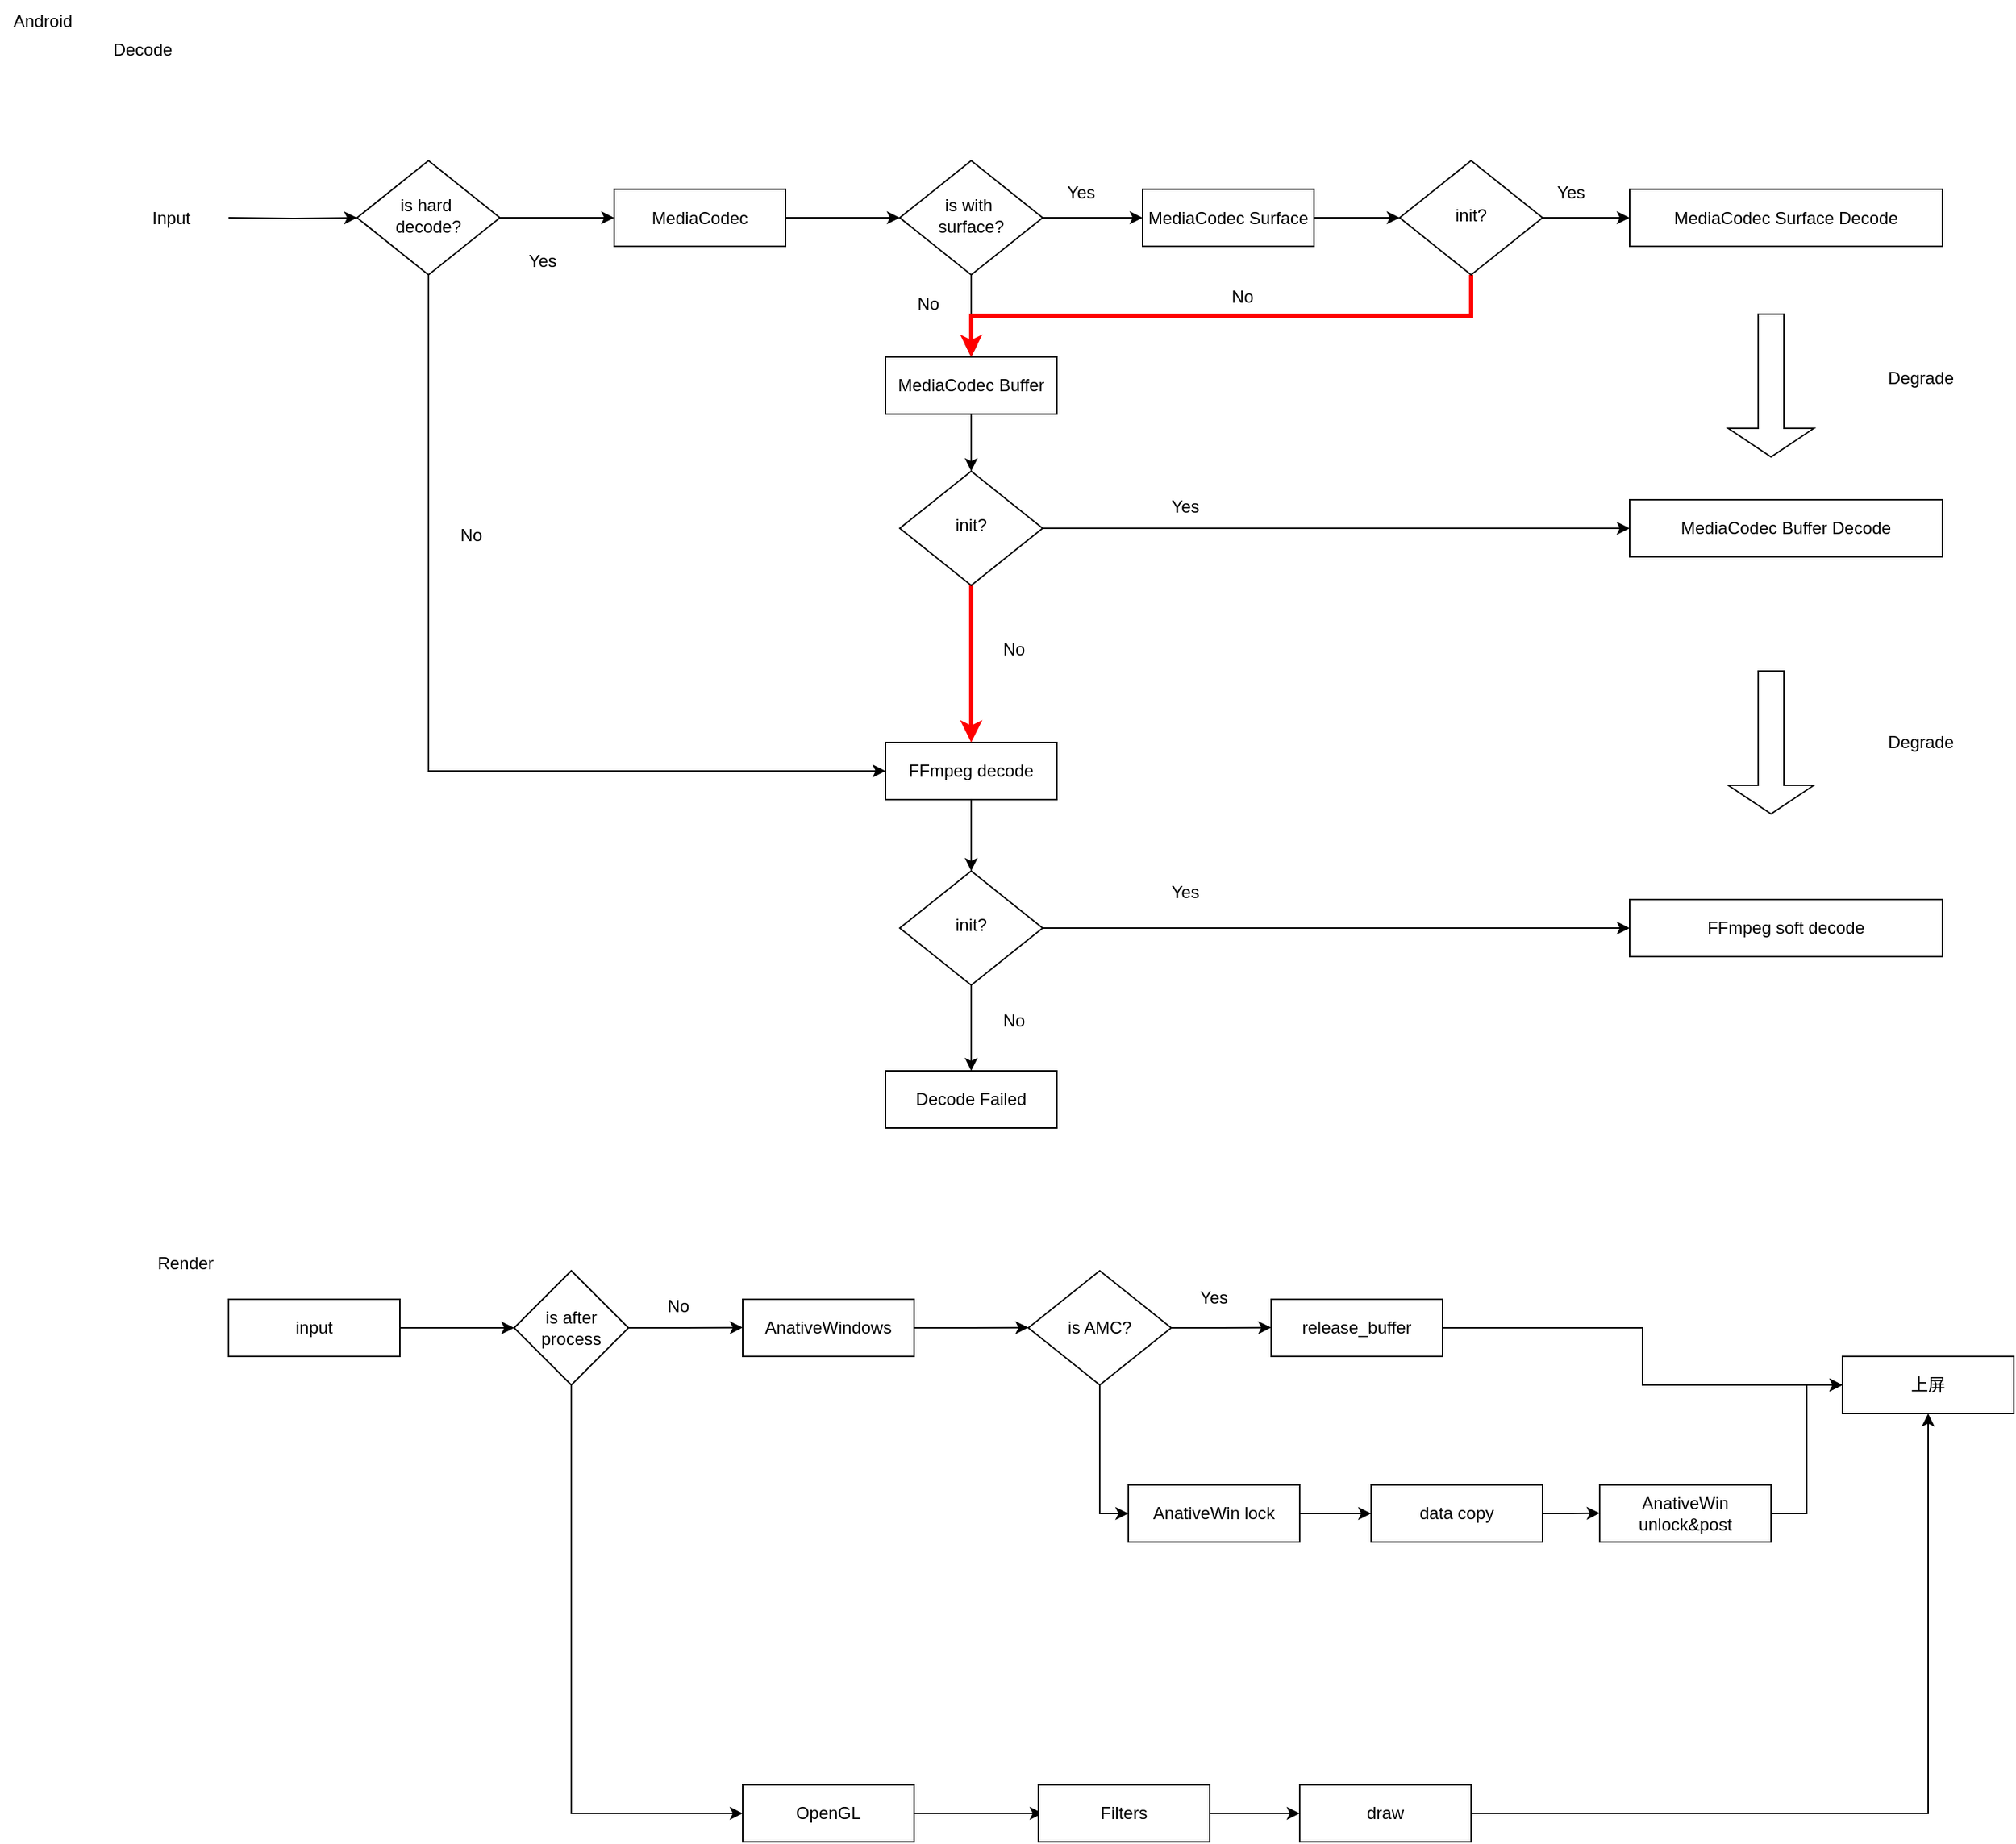<mxfile version="26.2.15">
  <diagram id="C5RBs43oDa-KdzZeNtuy" name="Page-1">
    <mxGraphModel dx="1455" dy="938" grid="1" gridSize="10" guides="1" tooltips="1" connect="1" arrows="1" fold="1" page="1" pageScale="1" pageWidth="827" pageHeight="1169" math="0" shadow="0">
      <root>
        <mxCell id="WIyWlLk6GJQsqaUBKTNV-0" />
        <mxCell id="WIyWlLk6GJQsqaUBKTNV-1" parent="WIyWlLk6GJQsqaUBKTNV-0" />
        <mxCell id="5uu5aBmncG10JEkU3Hsd-0" value="Android" style="text;html=1;align=center;verticalAlign=middle;whiteSpace=wrap;rounded=0;" parent="WIyWlLk6GJQsqaUBKTNV-1" vertex="1">
          <mxGeometry x="40" y="490" width="60" height="30" as="geometry" />
        </mxCell>
        <mxCell id="5uu5aBmncG10JEkU3Hsd-10" style="edgeStyle=orthogonalEdgeStyle;rounded=0;orthogonalLoop=1;jettySize=auto;html=1;exitX=1;exitY=0.5;exitDx=0;exitDy=0;" parent="WIyWlLk6GJQsqaUBKTNV-1" target="5uu5aBmncG10JEkU3Hsd-9" edge="1">
          <mxGeometry relative="1" as="geometry">
            <mxPoint x="200" y="642.5" as="sourcePoint" />
          </mxGeometry>
        </mxCell>
        <mxCell id="5uu5aBmncG10JEkU3Hsd-3" value="Decode" style="text;html=1;align=center;verticalAlign=middle;whiteSpace=wrap;rounded=0;" parent="WIyWlLk6GJQsqaUBKTNV-1" vertex="1">
          <mxGeometry x="110" y="510" width="60" height="30" as="geometry" />
        </mxCell>
        <mxCell id="5uu5aBmncG10JEkU3Hsd-22" style="edgeStyle=orthogonalEdgeStyle;rounded=0;orthogonalLoop=1;jettySize=auto;html=1;exitX=1;exitY=0.5;exitDx=0;exitDy=0;entryX=0;entryY=0.5;entryDx=0;entryDy=0;" parent="WIyWlLk6GJQsqaUBKTNV-1" source="5uu5aBmncG10JEkU3Hsd-9" target="5uu5aBmncG10JEkU3Hsd-21" edge="1">
          <mxGeometry relative="1" as="geometry" />
        </mxCell>
        <mxCell id="5uu5aBmncG10JEkU3Hsd-58" style="edgeStyle=orthogonalEdgeStyle;rounded=0;orthogonalLoop=1;jettySize=auto;html=1;exitX=0.5;exitY=1;exitDx=0;exitDy=0;entryX=0;entryY=0.5;entryDx=0;entryDy=0;" parent="WIyWlLk6GJQsqaUBKTNV-1" source="5uu5aBmncG10JEkU3Hsd-9" target="5uu5aBmncG10JEkU3Hsd-20" edge="1">
          <mxGeometry relative="1" as="geometry" />
        </mxCell>
        <mxCell id="5uu5aBmncG10JEkU3Hsd-9" value="is hard&amp;nbsp;&lt;div&gt;decode?&lt;/div&gt;" style="rhombus;whiteSpace=wrap;html=1;shadow=0;fontFamily=Helvetica;fontSize=12;align=center;strokeWidth=1;spacing=6;spacingTop=-4;" parent="WIyWlLk6GJQsqaUBKTNV-1" vertex="1">
          <mxGeometry x="290" y="602.5" width="100" height="80" as="geometry" />
        </mxCell>
        <mxCell id="5uu5aBmncG10JEkU3Hsd-19" value="Input" style="text;html=1;align=center;verticalAlign=middle;whiteSpace=wrap;rounded=0;" parent="WIyWlLk6GJQsqaUBKTNV-1" vertex="1">
          <mxGeometry x="130" y="627.5" width="60" height="30" as="geometry" />
        </mxCell>
        <mxCell id="5uu5aBmncG10JEkU3Hsd-62" style="edgeStyle=orthogonalEdgeStyle;rounded=0;orthogonalLoop=1;jettySize=auto;html=1;exitX=0.5;exitY=1;exitDx=0;exitDy=0;entryX=0.5;entryY=0;entryDx=0;entryDy=0;" parent="WIyWlLk6GJQsqaUBKTNV-1" source="5uu5aBmncG10JEkU3Hsd-20" target="5uu5aBmncG10JEkU3Hsd-61" edge="1">
          <mxGeometry relative="1" as="geometry" />
        </mxCell>
        <mxCell id="5uu5aBmncG10JEkU3Hsd-20" value="FFmpeg decode" style="rounded=0;whiteSpace=wrap;html=1;" parent="WIyWlLk6GJQsqaUBKTNV-1" vertex="1">
          <mxGeometry x="660" y="1010" width="120" height="40" as="geometry" />
        </mxCell>
        <mxCell id="5uu5aBmncG10JEkU3Hsd-27" style="edgeStyle=orthogonalEdgeStyle;rounded=0;orthogonalLoop=1;jettySize=auto;html=1;exitX=1;exitY=0.5;exitDx=0;exitDy=0;entryX=0;entryY=0.5;entryDx=0;entryDy=0;" parent="WIyWlLk6GJQsqaUBKTNV-1" source="5uu5aBmncG10JEkU3Hsd-21" target="5uu5aBmncG10JEkU3Hsd-26" edge="1">
          <mxGeometry relative="1" as="geometry" />
        </mxCell>
        <mxCell id="5uu5aBmncG10JEkU3Hsd-21" value="MediaCodec" style="rounded=0;whiteSpace=wrap;html=1;" parent="WIyWlLk6GJQsqaUBKTNV-1" vertex="1">
          <mxGeometry x="470" y="622.5" width="120" height="40" as="geometry" />
        </mxCell>
        <mxCell id="5uu5aBmncG10JEkU3Hsd-23" value="Yes" style="text;html=1;align=center;verticalAlign=middle;whiteSpace=wrap;rounded=0;" parent="WIyWlLk6GJQsqaUBKTNV-1" vertex="1">
          <mxGeometry x="390" y="657.5" width="60" height="30" as="geometry" />
        </mxCell>
        <mxCell id="5uu5aBmncG10JEkU3Hsd-33" style="edgeStyle=orthogonalEdgeStyle;rounded=0;orthogonalLoop=1;jettySize=auto;html=1;exitX=0.5;exitY=1;exitDx=0;exitDy=0;" parent="WIyWlLk6GJQsqaUBKTNV-1" source="5uu5aBmncG10JEkU3Hsd-26" edge="1">
          <mxGeometry relative="1" as="geometry">
            <mxPoint x="720" y="740" as="targetPoint" />
          </mxGeometry>
        </mxCell>
        <mxCell id="5uu5aBmncG10JEkU3Hsd-38" style="edgeStyle=orthogonalEdgeStyle;rounded=0;orthogonalLoop=1;jettySize=auto;html=1;exitX=1;exitY=0.5;exitDx=0;exitDy=0;entryX=0;entryY=0.5;entryDx=0;entryDy=0;" parent="WIyWlLk6GJQsqaUBKTNV-1" source="5uu5aBmncG10JEkU3Hsd-26" target="5uu5aBmncG10JEkU3Hsd-37" edge="1">
          <mxGeometry relative="1" as="geometry" />
        </mxCell>
        <mxCell id="5uu5aBmncG10JEkU3Hsd-26" value="is with&amp;nbsp;&lt;div&gt;surface&lt;span style=&quot;background-color: transparent; color: light-dark(rgb(0, 0, 0), rgb(255, 255, 255));&quot;&gt;?&lt;/span&gt;&lt;/div&gt;" style="rhombus;whiteSpace=wrap;html=1;shadow=0;fontFamily=Helvetica;fontSize=12;align=center;strokeWidth=1;spacing=6;spacingTop=-4;" parent="WIyWlLk6GJQsqaUBKTNV-1" vertex="1">
          <mxGeometry x="670" y="602.5" width="100" height="80" as="geometry" />
        </mxCell>
        <mxCell id="5uu5aBmncG10JEkU3Hsd-34" value="No" style="text;html=1;align=center;verticalAlign=middle;whiteSpace=wrap;rounded=0;" parent="WIyWlLk6GJQsqaUBKTNV-1" vertex="1">
          <mxGeometry x="660" y="687.5" width="60" height="30" as="geometry" />
        </mxCell>
        <mxCell id="5uu5aBmncG10JEkU3Hsd-48" style="edgeStyle=orthogonalEdgeStyle;rounded=0;orthogonalLoop=1;jettySize=auto;html=1;exitX=0.5;exitY=1;exitDx=0;exitDy=0;entryX=0.5;entryY=0;entryDx=0;entryDy=0;" parent="WIyWlLk6GJQsqaUBKTNV-1" source="5uu5aBmncG10JEkU3Hsd-35" target="5uu5aBmncG10JEkU3Hsd-47" edge="1">
          <mxGeometry relative="1" as="geometry" />
        </mxCell>
        <mxCell id="5uu5aBmncG10JEkU3Hsd-35" value="MediaCodec Buffer" style="rounded=0;whiteSpace=wrap;html=1;" parent="WIyWlLk6GJQsqaUBKTNV-1" vertex="1">
          <mxGeometry x="660" y="740" width="120" height="40" as="geometry" />
        </mxCell>
        <mxCell id="5uu5aBmncG10JEkU3Hsd-42" style="edgeStyle=orthogonalEdgeStyle;rounded=0;orthogonalLoop=1;jettySize=auto;html=1;exitX=1;exitY=0.5;exitDx=0;exitDy=0;entryX=0;entryY=0.5;entryDx=0;entryDy=0;" parent="WIyWlLk6GJQsqaUBKTNV-1" source="5uu5aBmncG10JEkU3Hsd-37" target="5uu5aBmncG10JEkU3Hsd-41" edge="1">
          <mxGeometry relative="1" as="geometry" />
        </mxCell>
        <mxCell id="5uu5aBmncG10JEkU3Hsd-37" value="MediaCodec Surface" style="rounded=0;whiteSpace=wrap;html=1;" parent="WIyWlLk6GJQsqaUBKTNV-1" vertex="1">
          <mxGeometry x="840" y="622.5" width="120" height="40" as="geometry" />
        </mxCell>
        <mxCell id="5uu5aBmncG10JEkU3Hsd-39" value="Yes" style="text;html=1;align=center;verticalAlign=middle;whiteSpace=wrap;rounded=0;" parent="WIyWlLk6GJQsqaUBKTNV-1" vertex="1">
          <mxGeometry x="767" y="610" width="60" height="30" as="geometry" />
        </mxCell>
        <mxCell id="5uu5aBmncG10JEkU3Hsd-43" style="edgeStyle=orthogonalEdgeStyle;rounded=0;orthogonalLoop=1;jettySize=auto;html=1;exitX=0.5;exitY=1;exitDx=0;exitDy=0;entryX=0.5;entryY=0;entryDx=0;entryDy=0;strokeColor=#FF0000;strokeWidth=3;" parent="WIyWlLk6GJQsqaUBKTNV-1" source="5uu5aBmncG10JEkU3Hsd-41" target="5uu5aBmncG10JEkU3Hsd-35" edge="1">
          <mxGeometry relative="1" as="geometry" />
        </mxCell>
        <mxCell id="5uu5aBmncG10JEkU3Hsd-46" style="edgeStyle=orthogonalEdgeStyle;rounded=0;orthogonalLoop=1;jettySize=auto;html=1;exitX=1;exitY=0.5;exitDx=0;exitDy=0;entryX=0;entryY=0.5;entryDx=0;entryDy=0;" parent="WIyWlLk6GJQsqaUBKTNV-1" source="5uu5aBmncG10JEkU3Hsd-41" target="5uu5aBmncG10JEkU3Hsd-45" edge="1">
          <mxGeometry relative="1" as="geometry" />
        </mxCell>
        <mxCell id="5uu5aBmncG10JEkU3Hsd-41" value="init?" style="rhombus;whiteSpace=wrap;html=1;shadow=0;fontFamily=Helvetica;fontSize=12;align=center;strokeWidth=1;spacing=6;spacingTop=-4;" parent="WIyWlLk6GJQsqaUBKTNV-1" vertex="1">
          <mxGeometry x="1020" y="602.5" width="100" height="80" as="geometry" />
        </mxCell>
        <mxCell id="5uu5aBmncG10JEkU3Hsd-44" value="No" style="text;html=1;align=center;verticalAlign=middle;whiteSpace=wrap;rounded=0;" parent="WIyWlLk6GJQsqaUBKTNV-1" vertex="1">
          <mxGeometry x="880" y="682.5" width="60" height="30" as="geometry" />
        </mxCell>
        <mxCell id="5uu5aBmncG10JEkU3Hsd-45" value="MediaCodec Surface Decode" style="rounded=0;whiteSpace=wrap;html=1;" parent="WIyWlLk6GJQsqaUBKTNV-1" vertex="1">
          <mxGeometry x="1181" y="622.5" width="219" height="40" as="geometry" />
        </mxCell>
        <mxCell id="5uu5aBmncG10JEkU3Hsd-49" style="edgeStyle=orthogonalEdgeStyle;rounded=0;orthogonalLoop=1;jettySize=auto;html=1;exitX=1;exitY=0.5;exitDx=0;exitDy=0;entryX=0;entryY=0.5;entryDx=0;entryDy=0;" parent="WIyWlLk6GJQsqaUBKTNV-1" source="5uu5aBmncG10JEkU3Hsd-47" target="5uu5aBmncG10JEkU3Hsd-50" edge="1">
          <mxGeometry relative="1" as="geometry">
            <mxPoint x="980" y="860" as="targetPoint" />
          </mxGeometry>
        </mxCell>
        <mxCell id="5uu5aBmncG10JEkU3Hsd-55" style="edgeStyle=orthogonalEdgeStyle;rounded=0;orthogonalLoop=1;jettySize=auto;html=1;exitX=0.5;exitY=1;exitDx=0;exitDy=0;strokeColor=#FF0000;strokeWidth=3;" parent="WIyWlLk6GJQsqaUBKTNV-1" source="5uu5aBmncG10JEkU3Hsd-47" target="5uu5aBmncG10JEkU3Hsd-20" edge="1">
          <mxGeometry relative="1" as="geometry" />
        </mxCell>
        <mxCell id="5uu5aBmncG10JEkU3Hsd-47" value="&lt;div&gt;&lt;span style=&quot;background-color: transparent; color: light-dark(rgb(0, 0, 0), rgb(255, 255, 255));&quot;&gt;init?&lt;/span&gt;&lt;/div&gt;" style="rhombus;whiteSpace=wrap;html=1;shadow=0;fontFamily=Helvetica;fontSize=12;align=center;strokeWidth=1;spacing=6;spacingTop=-4;" parent="WIyWlLk6GJQsqaUBKTNV-1" vertex="1">
          <mxGeometry x="670" y="820" width="100" height="80" as="geometry" />
        </mxCell>
        <mxCell id="5uu5aBmncG10JEkU3Hsd-50" value="MediaCodec Buffer Decode" style="rounded=0;whiteSpace=wrap;html=1;" parent="WIyWlLk6GJQsqaUBKTNV-1" vertex="1">
          <mxGeometry x="1181" y="840" width="219" height="40" as="geometry" />
        </mxCell>
        <mxCell id="5uu5aBmncG10JEkU3Hsd-51" value="Yes" style="text;html=1;align=center;verticalAlign=middle;whiteSpace=wrap;rounded=0;" parent="WIyWlLk6GJQsqaUBKTNV-1" vertex="1">
          <mxGeometry x="840" y="830" width="60" height="30" as="geometry" />
        </mxCell>
        <mxCell id="5uu5aBmncG10JEkU3Hsd-52" value="Yes" style="text;html=1;align=center;verticalAlign=middle;whiteSpace=wrap;rounded=0;" parent="WIyWlLk6GJQsqaUBKTNV-1" vertex="1">
          <mxGeometry x="1110" y="610" width="60" height="30" as="geometry" />
        </mxCell>
        <mxCell id="5uu5aBmncG10JEkU3Hsd-57" value="No" style="text;html=1;align=center;verticalAlign=middle;whiteSpace=wrap;rounded=0;" parent="WIyWlLk6GJQsqaUBKTNV-1" vertex="1">
          <mxGeometry x="720" y="930" width="60" height="30" as="geometry" />
        </mxCell>
        <mxCell id="5uu5aBmncG10JEkU3Hsd-59" value="No" style="text;html=1;align=center;verticalAlign=middle;whiteSpace=wrap;rounded=0;" parent="WIyWlLk6GJQsqaUBKTNV-1" vertex="1">
          <mxGeometry x="340" y="850" width="60" height="30" as="geometry" />
        </mxCell>
        <mxCell id="5uu5aBmncG10JEkU3Hsd-64" style="edgeStyle=orthogonalEdgeStyle;rounded=0;orthogonalLoop=1;jettySize=auto;html=1;exitX=1;exitY=0.5;exitDx=0;exitDy=0;entryX=0;entryY=0.5;entryDx=0;entryDy=0;" parent="WIyWlLk6GJQsqaUBKTNV-1" source="5uu5aBmncG10JEkU3Hsd-61" target="5uu5aBmncG10JEkU3Hsd-63" edge="1">
          <mxGeometry relative="1" as="geometry" />
        </mxCell>
        <mxCell id="5uu5aBmncG10JEkU3Hsd-65" style="edgeStyle=orthogonalEdgeStyle;rounded=0;orthogonalLoop=1;jettySize=auto;html=1;exitX=0.5;exitY=1;exitDx=0;exitDy=0;" parent="WIyWlLk6GJQsqaUBKTNV-1" source="5uu5aBmncG10JEkU3Hsd-61" edge="1">
          <mxGeometry relative="1" as="geometry">
            <mxPoint x="720" y="1240" as="targetPoint" />
          </mxGeometry>
        </mxCell>
        <mxCell id="5uu5aBmncG10JEkU3Hsd-61" value="&lt;div&gt;&lt;span style=&quot;background-color: transparent; color: light-dark(rgb(0, 0, 0), rgb(255, 255, 255));&quot;&gt;init?&lt;/span&gt;&lt;/div&gt;" style="rhombus;whiteSpace=wrap;html=1;shadow=0;fontFamily=Helvetica;fontSize=12;align=center;strokeWidth=1;spacing=6;spacingTop=-4;" parent="WIyWlLk6GJQsqaUBKTNV-1" vertex="1">
          <mxGeometry x="670" y="1100" width="100" height="80" as="geometry" />
        </mxCell>
        <mxCell id="5uu5aBmncG10JEkU3Hsd-63" value="FFmpeg soft decode" style="rounded=0;whiteSpace=wrap;html=1;" parent="WIyWlLk6GJQsqaUBKTNV-1" vertex="1">
          <mxGeometry x="1181" y="1120" width="219" height="40" as="geometry" />
        </mxCell>
        <mxCell id="5uu5aBmncG10JEkU3Hsd-66" value="Yes" style="text;html=1;align=center;verticalAlign=middle;whiteSpace=wrap;rounded=0;" parent="WIyWlLk6GJQsqaUBKTNV-1" vertex="1">
          <mxGeometry x="840" y="1100" width="60" height="30" as="geometry" />
        </mxCell>
        <mxCell id="5uu5aBmncG10JEkU3Hsd-67" value="No" style="text;html=1;align=center;verticalAlign=middle;whiteSpace=wrap;rounded=0;" parent="WIyWlLk6GJQsqaUBKTNV-1" vertex="1">
          <mxGeometry x="720" y="1190" width="60" height="30" as="geometry" />
        </mxCell>
        <mxCell id="5uu5aBmncG10JEkU3Hsd-68" value="Decode Failed" style="rounded=0;whiteSpace=wrap;html=1;" parent="WIyWlLk6GJQsqaUBKTNV-1" vertex="1">
          <mxGeometry x="660" y="1240" width="120" height="40" as="geometry" />
        </mxCell>
        <mxCell id="5uu5aBmncG10JEkU3Hsd-69" value="" style="shape=singleArrow;direction=south;whiteSpace=wrap;html=1;" parent="WIyWlLk6GJQsqaUBKTNV-1" vertex="1">
          <mxGeometry x="1250" y="710" width="60" height="100" as="geometry" />
        </mxCell>
        <mxCell id="5uu5aBmncG10JEkU3Hsd-70" value="" style="shape=singleArrow;direction=south;whiteSpace=wrap;html=1;" parent="WIyWlLk6GJQsqaUBKTNV-1" vertex="1">
          <mxGeometry x="1250" y="960" width="60" height="100" as="geometry" />
        </mxCell>
        <mxCell id="5uu5aBmncG10JEkU3Hsd-71" value="Degrade" style="text;html=1;align=center;verticalAlign=middle;whiteSpace=wrap;rounded=0;" parent="WIyWlLk6GJQsqaUBKTNV-1" vertex="1">
          <mxGeometry x="1330" y="740" width="110" height="30" as="geometry" />
        </mxCell>
        <mxCell id="5uu5aBmncG10JEkU3Hsd-72" value="Degrade" style="text;html=1;align=center;verticalAlign=middle;whiteSpace=wrap;rounded=0;" parent="WIyWlLk6GJQsqaUBKTNV-1" vertex="1">
          <mxGeometry x="1330" y="995" width="110" height="30" as="geometry" />
        </mxCell>
        <mxCell id="0Zq2fN8f7hQOND5Qfykv-0" value="Render" style="text;html=1;align=center;verticalAlign=middle;whiteSpace=wrap;rounded=0;" vertex="1" parent="WIyWlLk6GJQsqaUBKTNV-1">
          <mxGeometry x="140" y="1360" width="60" height="30" as="geometry" />
        </mxCell>
        <mxCell id="0Zq2fN8f7hQOND5Qfykv-7" style="edgeStyle=orthogonalEdgeStyle;rounded=0;orthogonalLoop=1;jettySize=auto;html=1;exitX=1;exitY=0.5;exitDx=0;exitDy=0;entryX=0;entryY=0.5;entryDx=0;entryDy=0;" edge="1" parent="WIyWlLk6GJQsqaUBKTNV-1" source="0Zq2fN8f7hQOND5Qfykv-4" target="0Zq2fN8f7hQOND5Qfykv-6">
          <mxGeometry relative="1" as="geometry" />
        </mxCell>
        <mxCell id="0Zq2fN8f7hQOND5Qfykv-4" value="input" style="rounded=0;whiteSpace=wrap;html=1;" vertex="1" parent="WIyWlLk6GJQsqaUBKTNV-1">
          <mxGeometry x="200" y="1400" width="120" height="40" as="geometry" />
        </mxCell>
        <mxCell id="0Zq2fN8f7hQOND5Qfykv-8" style="edgeStyle=orthogonalEdgeStyle;rounded=0;orthogonalLoop=1;jettySize=auto;html=1;exitX=1;exitY=0.5;exitDx=0;exitDy=0;" edge="1" parent="WIyWlLk6GJQsqaUBKTNV-1" source="0Zq2fN8f7hQOND5Qfykv-6">
          <mxGeometry relative="1" as="geometry">
            <mxPoint x="560" y="1419.778" as="targetPoint" />
          </mxGeometry>
        </mxCell>
        <mxCell id="0Zq2fN8f7hQOND5Qfykv-30" style="edgeStyle=orthogonalEdgeStyle;rounded=0;orthogonalLoop=1;jettySize=auto;html=1;exitX=0.5;exitY=1;exitDx=0;exitDy=0;entryX=0;entryY=0.5;entryDx=0;entryDy=0;" edge="1" parent="WIyWlLk6GJQsqaUBKTNV-1" source="0Zq2fN8f7hQOND5Qfykv-6" target="0Zq2fN8f7hQOND5Qfykv-29">
          <mxGeometry relative="1" as="geometry" />
        </mxCell>
        <mxCell id="0Zq2fN8f7hQOND5Qfykv-6" value="is after process" style="rhombus;whiteSpace=wrap;html=1;" vertex="1" parent="WIyWlLk6GJQsqaUBKTNV-1">
          <mxGeometry x="400" y="1380" width="80" height="80" as="geometry" />
        </mxCell>
        <mxCell id="0Zq2fN8f7hQOND5Qfykv-9" value="No" style="text;html=1;align=center;verticalAlign=middle;whiteSpace=wrap;rounded=0;" vertex="1" parent="WIyWlLk6GJQsqaUBKTNV-1">
          <mxGeometry x="485" y="1390" width="60" height="30" as="geometry" />
        </mxCell>
        <mxCell id="0Zq2fN8f7hQOND5Qfykv-11" style="edgeStyle=orthogonalEdgeStyle;rounded=0;orthogonalLoop=1;jettySize=auto;html=1;exitX=1;exitY=0.5;exitDx=0;exitDy=0;" edge="1" parent="WIyWlLk6GJQsqaUBKTNV-1" source="0Zq2fN8f7hQOND5Qfykv-10">
          <mxGeometry relative="1" as="geometry">
            <mxPoint x="760" y="1419.778" as="targetPoint" />
          </mxGeometry>
        </mxCell>
        <mxCell id="0Zq2fN8f7hQOND5Qfykv-10" value="AnativeWindows" style="rounded=0;whiteSpace=wrap;html=1;" vertex="1" parent="WIyWlLk6GJQsqaUBKTNV-1">
          <mxGeometry x="560" y="1400" width="120" height="40" as="geometry" />
        </mxCell>
        <mxCell id="0Zq2fN8f7hQOND5Qfykv-14" style="edgeStyle=orthogonalEdgeStyle;rounded=0;orthogonalLoop=1;jettySize=auto;html=1;exitX=1;exitY=0.5;exitDx=0;exitDy=0;" edge="1" parent="WIyWlLk6GJQsqaUBKTNV-1" source="0Zq2fN8f7hQOND5Qfykv-13">
          <mxGeometry relative="1" as="geometry">
            <mxPoint x="930" y="1419.778" as="targetPoint" />
          </mxGeometry>
        </mxCell>
        <mxCell id="0Zq2fN8f7hQOND5Qfykv-19" style="edgeStyle=orthogonalEdgeStyle;rounded=0;orthogonalLoop=1;jettySize=auto;html=1;exitX=0.5;exitY=1;exitDx=0;exitDy=0;entryX=0;entryY=0.5;entryDx=0;entryDy=0;" edge="1" parent="WIyWlLk6GJQsqaUBKTNV-1" source="0Zq2fN8f7hQOND5Qfykv-13" target="0Zq2fN8f7hQOND5Qfykv-23">
          <mxGeometry relative="1" as="geometry">
            <mxPoint x="810.111" y="1560" as="targetPoint" />
          </mxGeometry>
        </mxCell>
        <mxCell id="0Zq2fN8f7hQOND5Qfykv-13" value="is AMC?" style="rhombus;whiteSpace=wrap;html=1;" vertex="1" parent="WIyWlLk6GJQsqaUBKTNV-1">
          <mxGeometry x="760" y="1380" width="100" height="80" as="geometry" />
        </mxCell>
        <mxCell id="0Zq2fN8f7hQOND5Qfykv-16" style="edgeStyle=orthogonalEdgeStyle;rounded=0;orthogonalLoop=1;jettySize=auto;html=1;exitX=1;exitY=0.5;exitDx=0;exitDy=0;entryX=0;entryY=0.5;entryDx=0;entryDy=0;" edge="1" parent="WIyWlLk6GJQsqaUBKTNV-1" source="0Zq2fN8f7hQOND5Qfykv-15" target="0Zq2fN8f7hQOND5Qfykv-25">
          <mxGeometry relative="1" as="geometry">
            <mxPoint x="1110" y="1419.778" as="targetPoint" />
          </mxGeometry>
        </mxCell>
        <mxCell id="0Zq2fN8f7hQOND5Qfykv-15" value="release_buffer" style="rounded=0;whiteSpace=wrap;html=1;" vertex="1" parent="WIyWlLk6GJQsqaUBKTNV-1">
          <mxGeometry x="930" y="1400" width="120" height="40" as="geometry" />
        </mxCell>
        <mxCell id="0Zq2fN8f7hQOND5Qfykv-18" value="Yes" style="text;html=1;align=center;verticalAlign=middle;whiteSpace=wrap;rounded=0;" vertex="1" parent="WIyWlLk6GJQsqaUBKTNV-1">
          <mxGeometry x="860" y="1384" width="60" height="30" as="geometry" />
        </mxCell>
        <mxCell id="0Zq2fN8f7hQOND5Qfykv-21" style="edgeStyle=orthogonalEdgeStyle;rounded=0;orthogonalLoop=1;jettySize=auto;html=1;exitX=1;exitY=0.5;exitDx=0;exitDy=0;" edge="1" parent="WIyWlLk6GJQsqaUBKTNV-1" source="0Zq2fN8f7hQOND5Qfykv-20">
          <mxGeometry relative="1" as="geometry">
            <mxPoint x="1160" y="1549.778" as="targetPoint" />
          </mxGeometry>
        </mxCell>
        <mxCell id="0Zq2fN8f7hQOND5Qfykv-20" value="data copy" style="rounded=0;whiteSpace=wrap;html=1;" vertex="1" parent="WIyWlLk6GJQsqaUBKTNV-1">
          <mxGeometry x="1000" y="1530" width="120" height="40" as="geometry" />
        </mxCell>
        <mxCell id="0Zq2fN8f7hQOND5Qfykv-27" style="edgeStyle=orthogonalEdgeStyle;rounded=0;orthogonalLoop=1;jettySize=auto;html=1;exitX=1;exitY=0.5;exitDx=0;exitDy=0;entryX=0;entryY=0.5;entryDx=0;entryDy=0;" edge="1" parent="WIyWlLk6GJQsqaUBKTNV-1" source="0Zq2fN8f7hQOND5Qfykv-22" target="0Zq2fN8f7hQOND5Qfykv-25">
          <mxGeometry relative="1" as="geometry" />
        </mxCell>
        <mxCell id="0Zq2fN8f7hQOND5Qfykv-22" value="AnativeWin unlock&amp;amp;post" style="rounded=0;whiteSpace=wrap;html=1;" vertex="1" parent="WIyWlLk6GJQsqaUBKTNV-1">
          <mxGeometry x="1160" y="1530" width="120" height="40" as="geometry" />
        </mxCell>
        <mxCell id="0Zq2fN8f7hQOND5Qfykv-24" style="edgeStyle=orthogonalEdgeStyle;rounded=0;orthogonalLoop=1;jettySize=auto;html=1;exitX=1;exitY=0.5;exitDx=0;exitDy=0;entryX=0;entryY=0.5;entryDx=0;entryDy=0;" edge="1" parent="WIyWlLk6GJQsqaUBKTNV-1" source="0Zq2fN8f7hQOND5Qfykv-23" target="0Zq2fN8f7hQOND5Qfykv-20">
          <mxGeometry relative="1" as="geometry" />
        </mxCell>
        <mxCell id="0Zq2fN8f7hQOND5Qfykv-23" value="AnativeWin lock" style="rounded=0;whiteSpace=wrap;html=1;" vertex="1" parent="WIyWlLk6GJQsqaUBKTNV-1">
          <mxGeometry x="830" y="1530" width="120" height="40" as="geometry" />
        </mxCell>
        <mxCell id="0Zq2fN8f7hQOND5Qfykv-25" value="上屏" style="rounded=0;whiteSpace=wrap;html=1;" vertex="1" parent="WIyWlLk6GJQsqaUBKTNV-1">
          <mxGeometry x="1330" y="1440" width="120" height="40" as="geometry" />
        </mxCell>
        <mxCell id="0Zq2fN8f7hQOND5Qfykv-31" style="edgeStyle=orthogonalEdgeStyle;rounded=0;orthogonalLoop=1;jettySize=auto;html=1;exitX=1;exitY=0.5;exitDx=0;exitDy=0;" edge="1" parent="WIyWlLk6GJQsqaUBKTNV-1" source="0Zq2fN8f7hQOND5Qfykv-29">
          <mxGeometry relative="1" as="geometry">
            <mxPoint x="770" y="1760" as="targetPoint" />
          </mxGeometry>
        </mxCell>
        <mxCell id="0Zq2fN8f7hQOND5Qfykv-29" value="OpenGL" style="rounded=0;whiteSpace=wrap;html=1;" vertex="1" parent="WIyWlLk6GJQsqaUBKTNV-1">
          <mxGeometry x="560" y="1740" width="120" height="40" as="geometry" />
        </mxCell>
        <mxCell id="0Zq2fN8f7hQOND5Qfykv-34" style="edgeStyle=orthogonalEdgeStyle;rounded=0;orthogonalLoop=1;jettySize=auto;html=1;exitX=1;exitY=0.5;exitDx=0;exitDy=0;" edge="1" parent="WIyWlLk6GJQsqaUBKTNV-1" source="0Zq2fN8f7hQOND5Qfykv-33" target="0Zq2fN8f7hQOND5Qfykv-35">
          <mxGeometry relative="1" as="geometry">
            <mxPoint x="960" y="1760.462" as="targetPoint" />
          </mxGeometry>
        </mxCell>
        <mxCell id="0Zq2fN8f7hQOND5Qfykv-33" value="Filters" style="rounded=0;whiteSpace=wrap;html=1;" vertex="1" parent="WIyWlLk6GJQsqaUBKTNV-1">
          <mxGeometry x="767" y="1740" width="120" height="40" as="geometry" />
        </mxCell>
        <mxCell id="0Zq2fN8f7hQOND5Qfykv-36" style="edgeStyle=orthogonalEdgeStyle;rounded=0;orthogonalLoop=1;jettySize=auto;html=1;exitX=1;exitY=0.5;exitDx=0;exitDy=0;entryX=0.5;entryY=1;entryDx=0;entryDy=0;" edge="1" parent="WIyWlLk6GJQsqaUBKTNV-1" source="0Zq2fN8f7hQOND5Qfykv-35" target="0Zq2fN8f7hQOND5Qfykv-25">
          <mxGeometry relative="1" as="geometry" />
        </mxCell>
        <mxCell id="0Zq2fN8f7hQOND5Qfykv-35" value="draw" style="rounded=0;whiteSpace=wrap;html=1;" vertex="1" parent="WIyWlLk6GJQsqaUBKTNV-1">
          <mxGeometry x="950" y="1740" width="120" height="40" as="geometry" />
        </mxCell>
      </root>
    </mxGraphModel>
  </diagram>
</mxfile>
